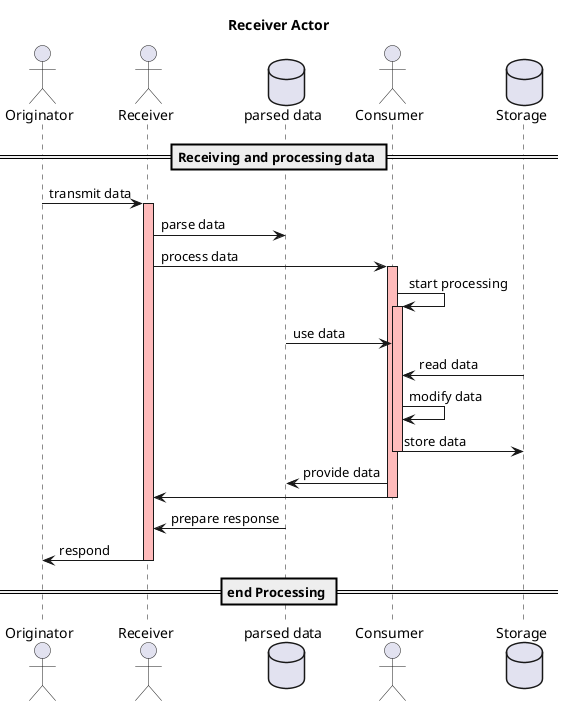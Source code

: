 @startuml

title "Receiver Actor"

actor "Originator" as orig
actor "Receiver" as receiver
database "parsed data" as data
actor "Consumer" as consumer
database "Storage" as db

== Receiving and processing data ==

orig -> receiver : transmit data
activate receiver #FFBBBB

receiver -> data : parse data
receiver -> consumer : process data
activate consumer #FFBBBB

consumer -> consumer : start processing
activate consumer #FFBBBB

data -> consumer : use data
db -> consumer  : read data
consumer -> consumer : modify data

consumer -> db : store data
deactivate consumer

consumer -> data : provide data
consumer -> receiver
deactivate consumer

data -> receiver : prepare response

receiver -> orig : respond

deactivate receiver

== end Processing ==

@enduml